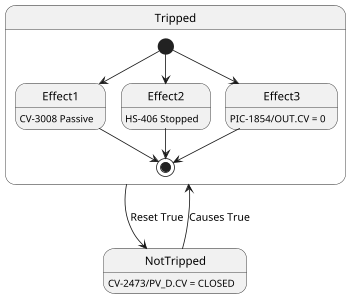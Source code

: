 @startuml
scale 350 width

Tripped --> NotTripped: Reset True
NotTripped --> Tripped: Causes True

state NotTripped
NotTripped: CV-2473/PV_D.CV = CLOSED


state Tripped{
    [*] --> Effect1
    [*] --> Effect2
    [*] --> Effect3

    Effect1 : CV-3008 Passive
    Effect2 : HS-406 Stopped
    Effect3 : PIC-1854/OUT.CV = 0

    Effect1 --> [*]
    Effect2 --> [*]
    Effect3 --> [*]
}

@enduml